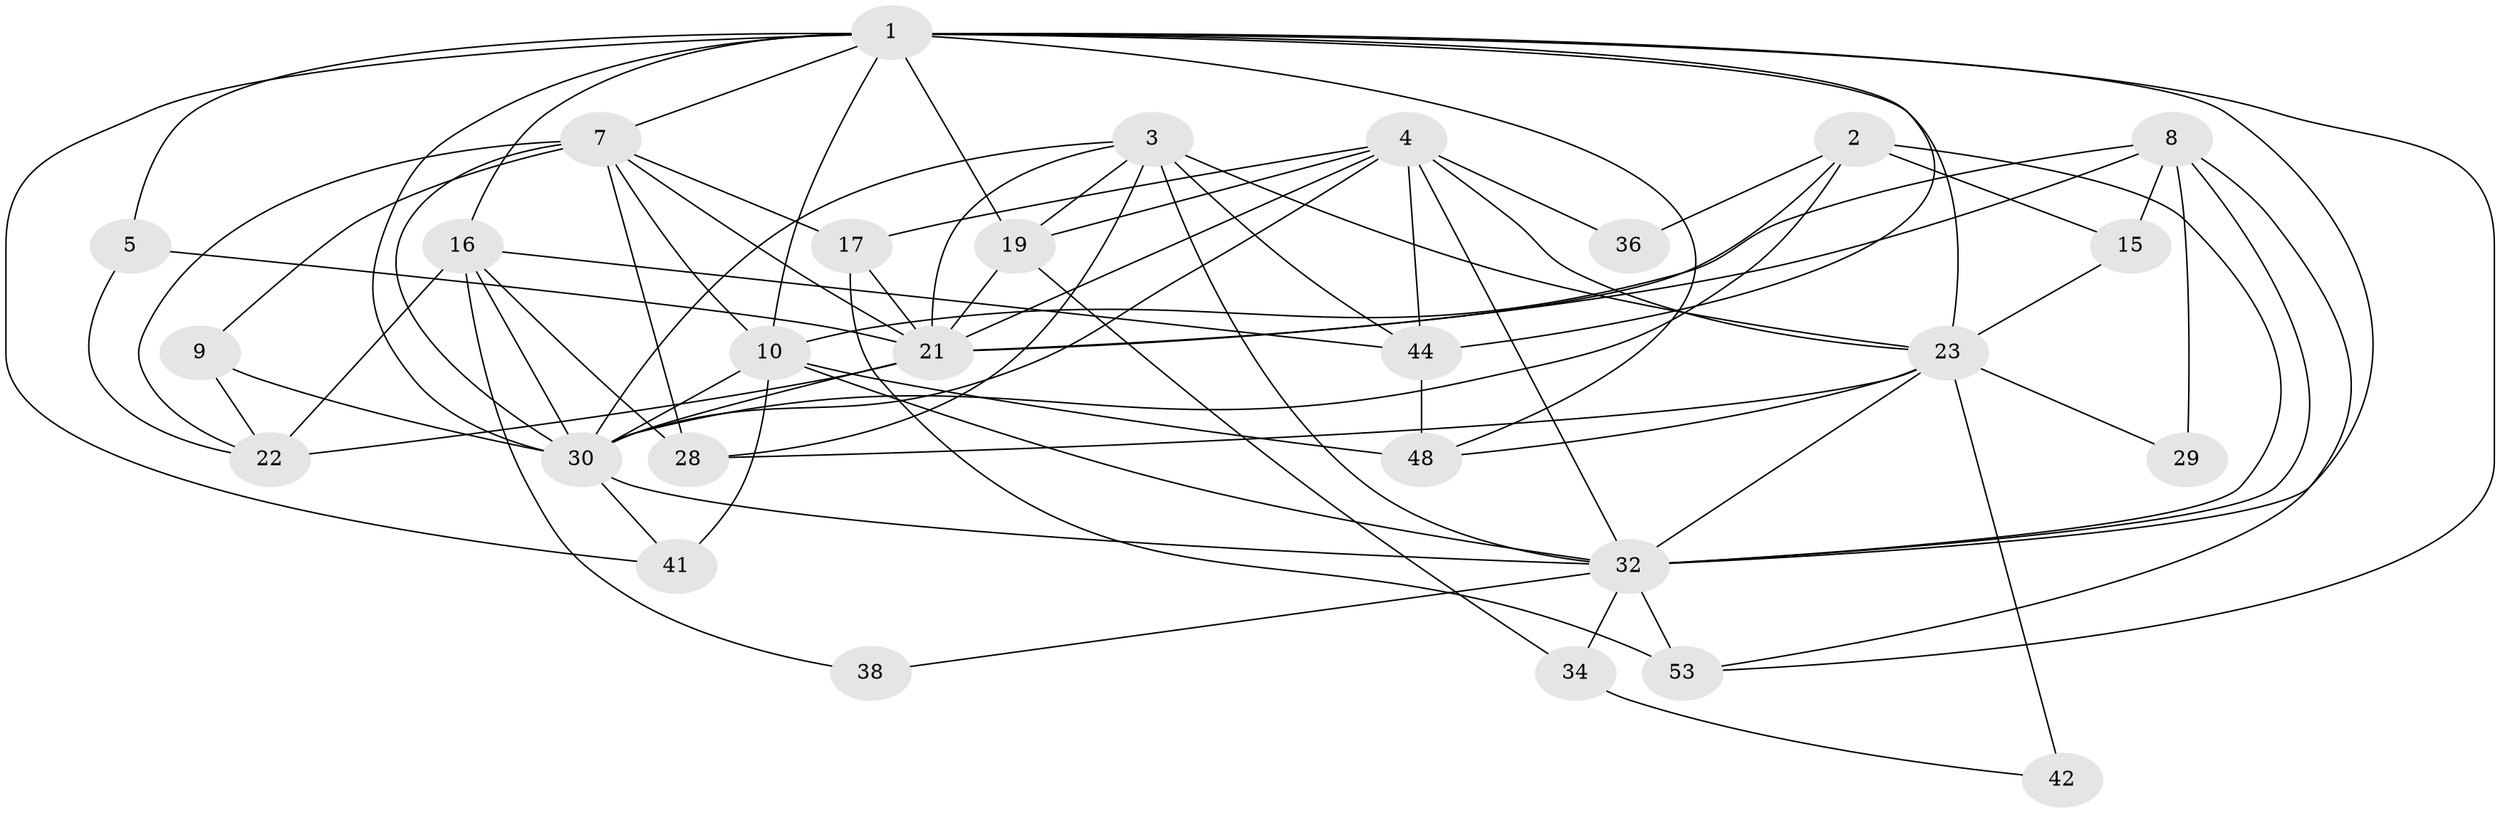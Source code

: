 // original degree distribution, {3: 0.2857142857142857, 5: 0.16071428571428573, 2: 0.125, 6: 0.125, 4: 0.26785714285714285, 8: 0.017857142857142856, 7: 0.017857142857142856}
// Generated by graph-tools (version 1.1) at 2025/15/03/09/25 04:15:15]
// undirected, 28 vertices, 77 edges
graph export_dot {
graph [start="1"]
  node [color=gray90,style=filled];
  1 [super="+18"];
  2 [super="+6"];
  3 [super="+46+24"];
  4 [super="+47+20"];
  5 [super="+11"];
  7 [super="+31+12"];
  8 [super="+13+33"];
  9;
  10 [super="+56+14+27"];
  15;
  16;
  17;
  19 [super="+49"];
  21 [super="+26+45"];
  22 [super="+39"];
  23 [super="+37+43"];
  28;
  29;
  30 [super="+55"];
  32 [super="+54+50"];
  34;
  36;
  38;
  41;
  42;
  44;
  48;
  53;
  1 -- 44;
  1 -- 7;
  1 -- 41;
  1 -- 10;
  1 -- 16;
  1 -- 48;
  1 -- 53;
  1 -- 30;
  1 -- 23;
  1 -- 19;
  1 -- 5;
  1 -- 32;
  2 -- 30;
  2 -- 36;
  2 -- 15;
  2 -- 21;
  2 -- 32;
  3 -- 32;
  3 -- 44 [weight=2];
  3 -- 30;
  3 -- 23;
  3 -- 19;
  3 -- 28;
  3 -- 21;
  4 -- 17;
  4 -- 36;
  4 -- 30;
  4 -- 44;
  4 -- 21;
  4 -- 32;
  4 -- 19;
  4 -- 23;
  5 -- 21;
  5 -- 22;
  7 -- 10;
  7 -- 17;
  7 -- 28;
  7 -- 9;
  7 -- 30;
  7 -- 22;
  7 -- 21;
  8 -- 21;
  8 -- 15;
  8 -- 32;
  8 -- 10;
  8 -- 53;
  8 -- 29;
  9 -- 30;
  9 -- 22;
  10 -- 48;
  10 -- 30;
  10 -- 32;
  10 -- 41 [weight=2];
  15 -- 23;
  16 -- 44;
  16 -- 22;
  16 -- 28;
  16 -- 38;
  16 -- 30;
  17 -- 53;
  17 -- 21 [weight=2];
  19 -- 34;
  19 -- 21;
  21 -- 30;
  21 -- 22 [weight=2];
  23 -- 29;
  23 -- 42;
  23 -- 48;
  23 -- 28;
  23 -- 32;
  30 -- 41;
  30 -- 32;
  32 -- 53 [weight=2];
  32 -- 34;
  32 -- 38;
  34 -- 42;
  44 -- 48;
}
